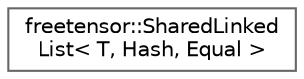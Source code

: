 digraph "Graphical Class Hierarchy"
{
 // LATEX_PDF_SIZE
  bgcolor="transparent";
  edge [fontname=Helvetica,fontsize=10,labelfontname=Helvetica,labelfontsize=10];
  node [fontname=Helvetica,fontsize=10,shape=box,height=0.2,width=0.4];
  rankdir="LR";
  Node0 [label="freetensor::SharedLinked\lList\< T, Hash, Equal \>",height=0.2,width=0.4,color="grey40", fillcolor="white", style="filled",URL="$classfreetensor_1_1SharedLinkedList.html",tooltip=" "];
}
